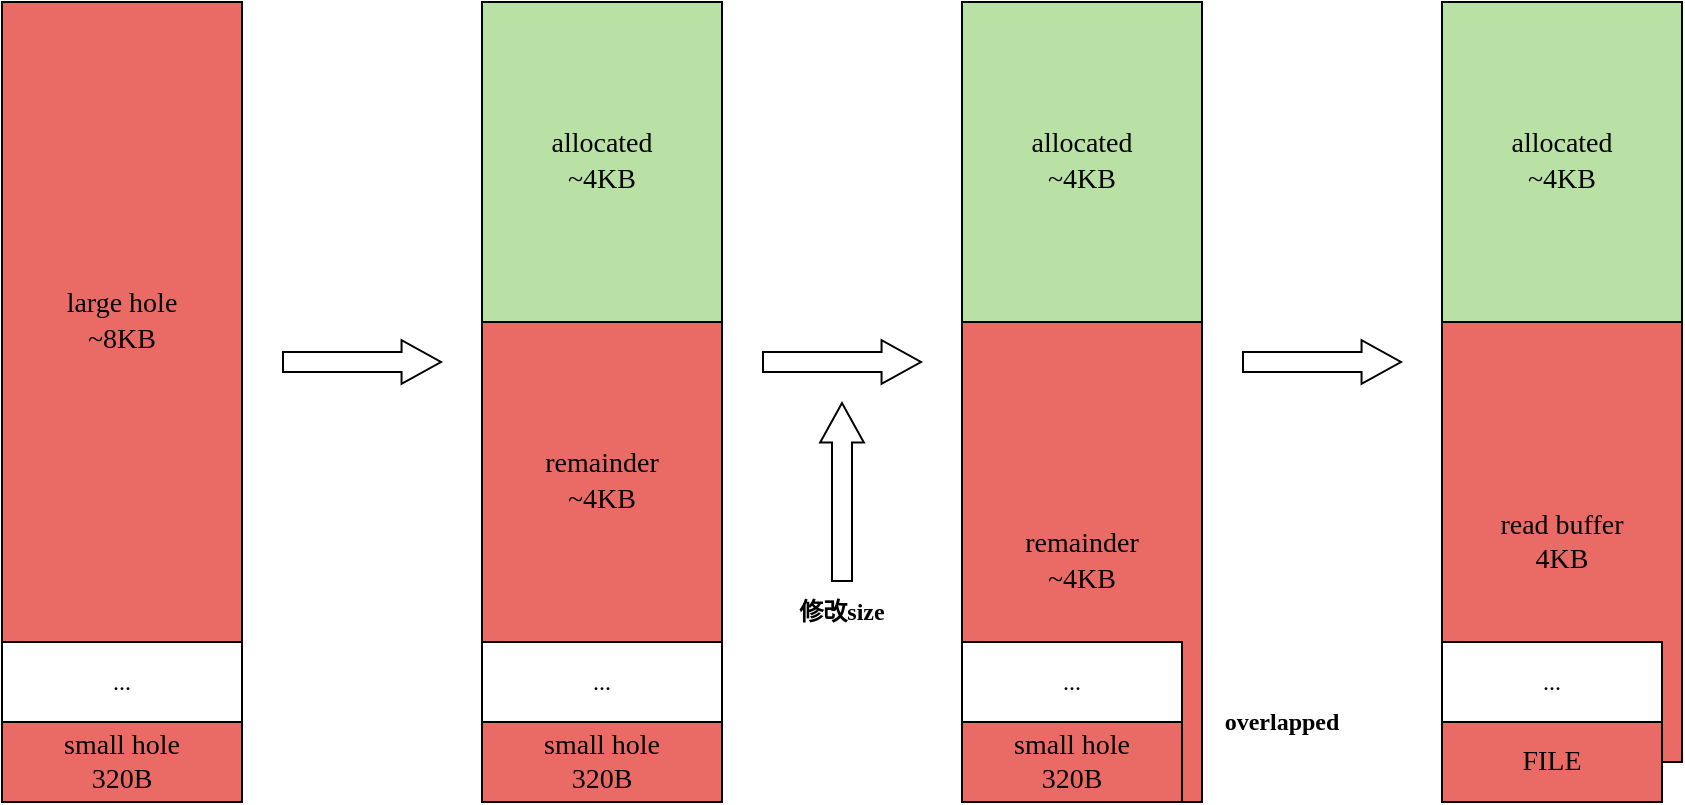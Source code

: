 <mxfile version="24.3.1" type="device">
  <diagram name="第 1 页" id="bMDvf2xhQBhtazgmXYhx">
    <mxGraphModel dx="821" dy="587" grid="1" gridSize="10" guides="1" tooltips="1" connect="1" arrows="1" fold="1" page="1" pageScale="1" pageWidth="827" pageHeight="1169" math="0" shadow="0">
      <root>
        <mxCell id="0" />
        <mxCell id="1" parent="0" />
        <mxCell id="D9jqfNHnaUeV8ZHQdJqq-15" value="&lt;font face=&quot;寒蝉圆黑体&quot;&gt;&lt;span style=&quot;font-size: 14px;&quot;&gt;remainder&lt;/span&gt;&lt;/font&gt;&lt;br&gt;&lt;div style=&quot;font-size: 14px;&quot;&gt;&lt;font style=&quot;font-size: 14px;&quot; face=&quot;寒蝉圆黑体&quot;&gt;~4KB&lt;/font&gt;&lt;/div&gt;" style="rounded=0;whiteSpace=wrap;html=1;fillColor=#EA6B66;" vertex="1" parent="1">
          <mxGeometry x="600" y="240" width="120" height="240" as="geometry" />
        </mxCell>
        <mxCell id="D9jqfNHnaUeV8ZHQdJqq-1" value="&lt;font style=&quot;font-size: 14px;&quot; face=&quot;寒蝉圆黑体&quot;&gt;large hole&lt;/font&gt;&lt;div style=&quot;font-size: 14px;&quot;&gt;&lt;font style=&quot;font-size: 14px;&quot; face=&quot;寒蝉圆黑体&quot;&gt;~8KB&lt;/font&gt;&lt;/div&gt;" style="rounded=0;whiteSpace=wrap;html=1;fillColor=#EA6B66;" vertex="1" parent="1">
          <mxGeometry x="120" y="80" width="120" height="320" as="geometry" />
        </mxCell>
        <mxCell id="D9jqfNHnaUeV8ZHQdJqq-3" value="&lt;font face=&quot;寒蝉圆黑体&quot;&gt;...&lt;/font&gt;" style="rounded=0;whiteSpace=wrap;html=1;" vertex="1" parent="1">
          <mxGeometry x="120" y="400" width="120" height="40" as="geometry" />
        </mxCell>
        <mxCell id="D9jqfNHnaUeV8ZHQdJqq-5" value="&lt;font face=&quot;寒蝉圆黑体&quot;&gt;&lt;span style=&quot;font-size: 14px;&quot;&gt;small hole&lt;/span&gt;&lt;/font&gt;&lt;div&gt;&lt;font face=&quot;寒蝉圆黑体&quot;&gt;&lt;span style=&quot;font-size: 14px;&quot;&gt;320B&lt;/span&gt;&lt;/font&gt;&lt;/div&gt;" style="rounded=0;whiteSpace=wrap;html=1;fillColor=#EA6B66;" vertex="1" parent="1">
          <mxGeometry x="120" y="440" width="120" height="40" as="geometry" />
        </mxCell>
        <mxCell id="D9jqfNHnaUeV8ZHQdJqq-6" value="" style="shape=flexArrow;endArrow=classic;html=1;rounded=0;endWidth=10.857;endSize=6.24;" edge="1" parent="1">
          <mxGeometry width="50" height="50" relative="1" as="geometry">
            <mxPoint x="260" y="260" as="sourcePoint" />
            <mxPoint x="340" y="260" as="targetPoint" />
          </mxGeometry>
        </mxCell>
        <mxCell id="D9jqfNHnaUeV8ZHQdJqq-7" value="&lt;font face=&quot;寒蝉圆黑体&quot;&gt;&lt;span style=&quot;font-size: 14px;&quot;&gt;allocated&lt;/span&gt;&lt;/font&gt;&lt;br&gt;&lt;div style=&quot;font-size: 14px;&quot;&gt;&lt;font style=&quot;font-size: 14px;&quot; face=&quot;寒蝉圆黑体&quot;&gt;~4KB&lt;/font&gt;&lt;/div&gt;" style="rounded=0;whiteSpace=wrap;html=1;fillColor=#B9E0A5;" vertex="1" parent="1">
          <mxGeometry x="360" y="80" width="120" height="160" as="geometry" />
        </mxCell>
        <mxCell id="D9jqfNHnaUeV8ZHQdJqq-8" value="&lt;font face=&quot;寒蝉圆黑体&quot;&gt;...&lt;/font&gt;" style="rounded=0;whiteSpace=wrap;html=1;" vertex="1" parent="1">
          <mxGeometry x="360" y="400" width="120" height="40" as="geometry" />
        </mxCell>
        <mxCell id="D9jqfNHnaUeV8ZHQdJqq-9" value="&lt;font face=&quot;寒蝉圆黑体&quot;&gt;&lt;span style=&quot;font-size: 14px;&quot;&gt;small hole&lt;/span&gt;&lt;/font&gt;&lt;div&gt;&lt;font face=&quot;寒蝉圆黑体&quot;&gt;&lt;span style=&quot;font-size: 14px;&quot;&gt;320B&lt;/span&gt;&lt;/font&gt;&lt;/div&gt;" style="rounded=0;whiteSpace=wrap;html=1;fillColor=#EA6B66;" vertex="1" parent="1">
          <mxGeometry x="360" y="440" width="120" height="40" as="geometry" />
        </mxCell>
        <mxCell id="D9jqfNHnaUeV8ZHQdJqq-10" value="&lt;font face=&quot;寒蝉圆黑体&quot;&gt;&lt;span style=&quot;font-size: 14px;&quot;&gt;remainder&lt;/span&gt;&lt;/font&gt;&lt;br&gt;&lt;div style=&quot;font-size: 14px;&quot;&gt;&lt;font style=&quot;font-size: 14px;&quot; face=&quot;寒蝉圆黑体&quot;&gt;~4KB&lt;/font&gt;&lt;/div&gt;" style="rounded=0;whiteSpace=wrap;html=1;fillColor=#EA6B66;" vertex="1" parent="1">
          <mxGeometry x="360" y="240" width="120" height="160" as="geometry" />
        </mxCell>
        <mxCell id="D9jqfNHnaUeV8ZHQdJqq-11" value="" style="shape=flexArrow;endArrow=classic;html=1;rounded=0;endWidth=10.857;endSize=6.24;" edge="1" parent="1">
          <mxGeometry width="50" height="50" relative="1" as="geometry">
            <mxPoint x="500" y="260" as="sourcePoint" />
            <mxPoint x="580" y="260" as="targetPoint" />
          </mxGeometry>
        </mxCell>
        <mxCell id="D9jqfNHnaUeV8ZHQdJqq-12" value="&lt;font face=&quot;寒蝉圆黑体&quot;&gt;&lt;span style=&quot;font-size: 14px;&quot;&gt;allocated&lt;/span&gt;&lt;/font&gt;&lt;br&gt;&lt;div style=&quot;font-size: 14px;&quot;&gt;&lt;font style=&quot;font-size: 14px;&quot; face=&quot;寒蝉圆黑体&quot;&gt;~4KB&lt;/font&gt;&lt;/div&gt;" style="rounded=0;whiteSpace=wrap;html=1;fillColor=#B9E0A5;" vertex="1" parent="1">
          <mxGeometry x="600" y="80" width="120" height="160" as="geometry" />
        </mxCell>
        <mxCell id="D9jqfNHnaUeV8ZHQdJqq-13" value="&lt;font face=&quot;寒蝉圆黑体&quot;&gt;...&lt;/font&gt;" style="rounded=0;whiteSpace=wrap;html=1;" vertex="1" parent="1">
          <mxGeometry x="600" y="400" width="110" height="40" as="geometry" />
        </mxCell>
        <mxCell id="D9jqfNHnaUeV8ZHQdJqq-14" value="&lt;font face=&quot;寒蝉圆黑体&quot;&gt;&lt;span style=&quot;font-size: 14px;&quot;&gt;small hole&lt;/span&gt;&lt;/font&gt;&lt;div&gt;&lt;font face=&quot;寒蝉圆黑体&quot;&gt;&lt;span style=&quot;font-size: 14px;&quot;&gt;320B&lt;/span&gt;&lt;/font&gt;&lt;/div&gt;" style="rounded=0;whiteSpace=wrap;html=1;fillColor=#EA6B66;" vertex="1" parent="1">
          <mxGeometry x="600" y="440" width="110" height="40" as="geometry" />
        </mxCell>
        <mxCell id="D9jqfNHnaUeV8ZHQdJqq-16" value="" style="shape=flexArrow;endArrow=classic;html=1;rounded=0;endWidth=10.857;endSize=6.24;" edge="1" parent="1">
          <mxGeometry width="50" height="50" relative="1" as="geometry">
            <mxPoint x="540" y="370" as="sourcePoint" />
            <mxPoint x="540" y="280" as="targetPoint" />
          </mxGeometry>
        </mxCell>
        <mxCell id="D9jqfNHnaUeV8ZHQdJqq-17" value="&lt;font face=&quot;寒蝉圆黑体&quot;&gt;&lt;b&gt;修改size&lt;/b&gt;&lt;/font&gt;" style="text;html=1;align=center;verticalAlign=middle;whiteSpace=wrap;rounded=0;" vertex="1" parent="1">
          <mxGeometry x="510" y="370" width="60" height="30" as="geometry" />
        </mxCell>
        <mxCell id="D9jqfNHnaUeV8ZHQdJqq-19" value="&lt;font face=&quot;寒蝉圆黑体&quot;&gt;&lt;b&gt;overlapped&lt;/b&gt;&lt;/font&gt;" style="text;html=1;align=center;verticalAlign=middle;whiteSpace=wrap;rounded=0;" vertex="1" parent="1">
          <mxGeometry x="720" y="425" width="80" height="30" as="geometry" />
        </mxCell>
        <mxCell id="D9jqfNHnaUeV8ZHQdJqq-20" value="" style="shape=flexArrow;endArrow=classic;html=1;rounded=0;endWidth=10.857;endSize=6.24;" edge="1" parent="1">
          <mxGeometry width="50" height="50" relative="1" as="geometry">
            <mxPoint x="740" y="260" as="sourcePoint" />
            <mxPoint x="820" y="260" as="targetPoint" />
          </mxGeometry>
        </mxCell>
        <mxCell id="D9jqfNHnaUeV8ZHQdJqq-21" value="&lt;font face=&quot;寒蝉圆黑体&quot;&gt;&lt;span style=&quot;font-size: 14px;&quot;&gt;read buffer&lt;/span&gt;&lt;/font&gt;&lt;div&gt;&lt;font face=&quot;寒蝉圆黑体&quot;&gt;&lt;span style=&quot;font-size: 14px;&quot;&gt;4KB&lt;/span&gt;&lt;/font&gt;&lt;/div&gt;" style="rounded=0;whiteSpace=wrap;html=1;fillColor=#EA6B66;" vertex="1" parent="1">
          <mxGeometry x="840" y="240" width="120" height="220" as="geometry" />
        </mxCell>
        <mxCell id="D9jqfNHnaUeV8ZHQdJqq-22" value="&lt;font face=&quot;寒蝉圆黑体&quot;&gt;&lt;span style=&quot;font-size: 14px;&quot;&gt;allocated&lt;/span&gt;&lt;/font&gt;&lt;br&gt;&lt;div style=&quot;font-size: 14px;&quot;&gt;&lt;font style=&quot;font-size: 14px;&quot; face=&quot;寒蝉圆黑体&quot;&gt;~4KB&lt;/font&gt;&lt;/div&gt;" style="rounded=0;whiteSpace=wrap;html=1;fillColor=#B9E0A5;" vertex="1" parent="1">
          <mxGeometry x="840" y="80" width="120" height="160" as="geometry" />
        </mxCell>
        <mxCell id="D9jqfNHnaUeV8ZHQdJqq-23" value="&lt;font face=&quot;寒蝉圆黑体&quot;&gt;...&lt;/font&gt;" style="rounded=0;whiteSpace=wrap;html=1;" vertex="1" parent="1">
          <mxGeometry x="840" y="400" width="110" height="40" as="geometry" />
        </mxCell>
        <mxCell id="D9jqfNHnaUeV8ZHQdJqq-24" value="&lt;font face=&quot;寒蝉圆黑体&quot;&gt;&lt;span style=&quot;font-size: 14px;&quot;&gt;FILE&lt;/span&gt;&lt;/font&gt;" style="rounded=0;whiteSpace=wrap;html=1;fillColor=#EA6B66;" vertex="1" parent="1">
          <mxGeometry x="840" y="440" width="110" height="40" as="geometry" />
        </mxCell>
      </root>
    </mxGraphModel>
  </diagram>
</mxfile>
